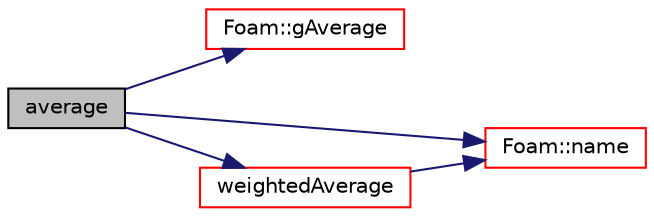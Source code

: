 digraph "average"
{
  bgcolor="transparent";
  edge [fontname="Helvetica",fontsize="10",labelfontname="Helvetica",labelfontsize="10"];
  node [fontname="Helvetica",fontsize="10",shape=record];
  rankdir="LR";
  Node1 [label="average",height=0.2,width=0.4,color="black", fillcolor="grey75", style="filled", fontcolor="black"];
  Node1 -> Node2 [color="midnightblue",fontsize="10",style="solid",fontname="Helvetica"];
  Node2 [label="Foam::gAverage",height=0.2,width=0.4,color="red",URL="$a10733.html#ab45e56189711a2e5cdd381a0e2b6cc5c"];
  Node1 -> Node3 [color="midnightblue",fontsize="10",style="solid",fontname="Helvetica"];
  Node3 [label="Foam::name",height=0.2,width=0.4,color="red",URL="$a10733.html#adcb0df2bd4953cb6bb390272d8263c3a",tooltip="Return a string representation of a complex. "];
  Node1 -> Node4 [color="midnightblue",fontsize="10",style="solid",fontname="Helvetica"];
  Node4 [label="weightedAverage",height=0.2,width=0.4,color="red",URL="$a00532.html#aee7f8f67c8ebd2d75ba78d42df9c1c85",tooltip="Calculate and return weighted average. "];
  Node4 -> Node3 [color="midnightblue",fontsize="10",style="solid",fontname="Helvetica"];
}
